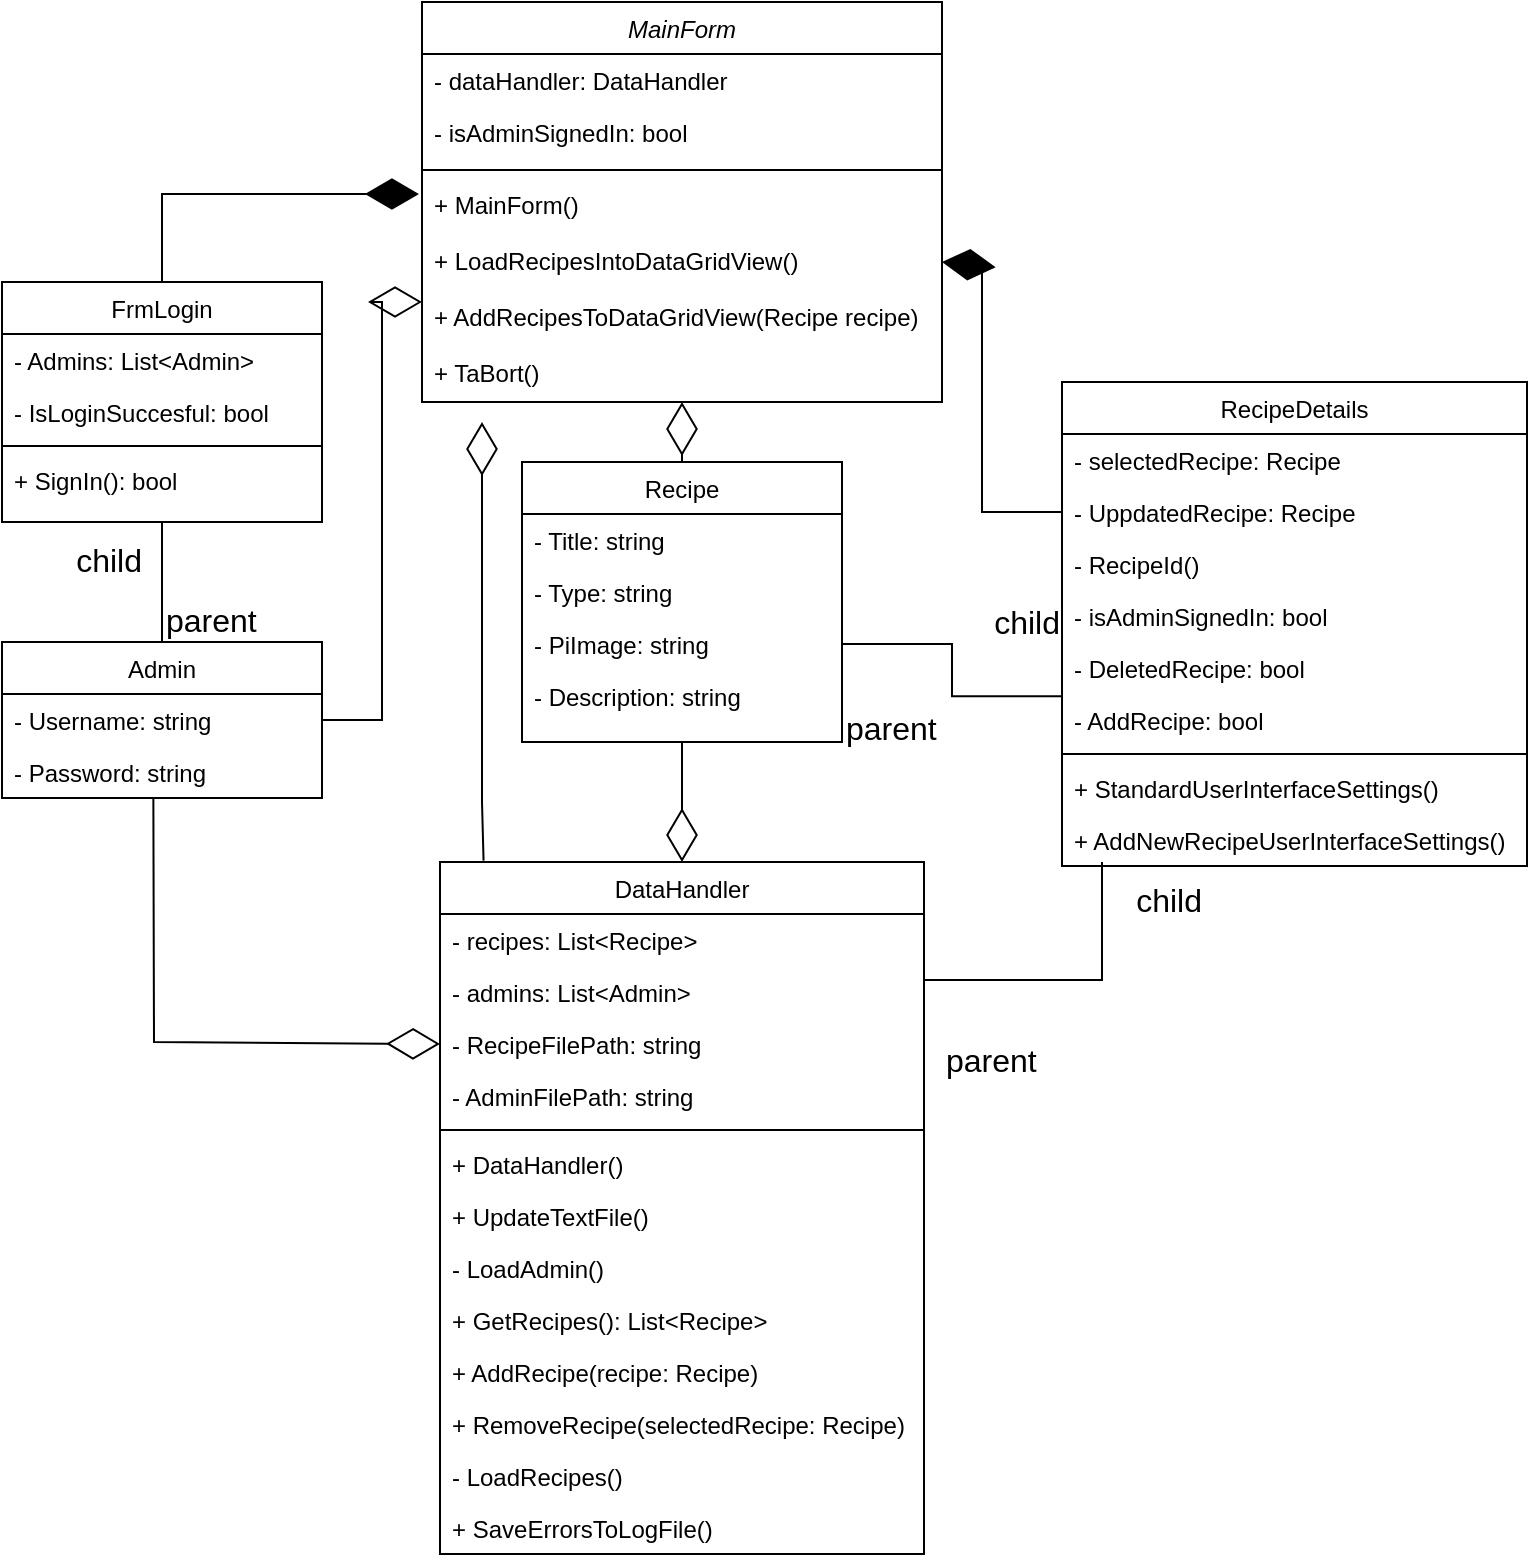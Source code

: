 <mxfile version="22.0.8" type="device">
  <diagram id="C5RBs43oDa-KdzZeNtuy" name="Page-1">
    <mxGraphModel dx="1280" dy="638" grid="1" gridSize="10" guides="1" tooltips="1" connect="1" arrows="1" fold="1" page="1" pageScale="1" pageWidth="827" pageHeight="1169" math="0" shadow="0">
      <root>
        <mxCell id="WIyWlLk6GJQsqaUBKTNV-0" />
        <mxCell id="WIyWlLk6GJQsqaUBKTNV-1" parent="WIyWlLk6GJQsqaUBKTNV-0" />
        <mxCell id="zkfFHV4jXpPFQw0GAbJ--0" value="MainForm" style="swimlane;fontStyle=2;align=center;verticalAlign=top;childLayout=stackLayout;horizontal=1;startSize=26;horizontalStack=0;resizeParent=1;resizeLast=0;collapsible=1;marginBottom=0;rounded=0;shadow=0;strokeWidth=1;labelBackgroundColor=none;" parent="WIyWlLk6GJQsqaUBKTNV-1" vertex="1">
          <mxGeometry x="270" y="10" width="260" height="200" as="geometry">
            <mxRectangle x="230" y="140" width="160" height="26" as="alternateBounds" />
          </mxGeometry>
        </mxCell>
        <mxCell id="zkfFHV4jXpPFQw0GAbJ--1" value="- dataHandler: DataHandler" style="text;align=left;verticalAlign=top;spacingLeft=4;spacingRight=4;overflow=hidden;rotatable=0;points=[[0,0.5],[1,0.5]];portConstraint=eastwest;labelBackgroundColor=none;" parent="zkfFHV4jXpPFQw0GAbJ--0" vertex="1">
          <mxGeometry y="26" width="260" height="26" as="geometry" />
        </mxCell>
        <mxCell id="zkfFHV4jXpPFQw0GAbJ--2" value="- isAdminSignedIn: bool" style="text;align=left;verticalAlign=top;spacingLeft=4;spacingRight=4;overflow=hidden;rotatable=0;points=[[0,0.5],[1,0.5]];portConstraint=eastwest;rounded=0;shadow=0;html=0;labelBackgroundColor=none;" parent="zkfFHV4jXpPFQw0GAbJ--0" vertex="1">
          <mxGeometry y="52" width="260" height="28" as="geometry" />
        </mxCell>
        <mxCell id="s0UP6rJBkMETRK4gE7af-52" value="" style="line;html=1;strokeWidth=1;align=left;verticalAlign=middle;spacingTop=-1;spacingLeft=3;spacingRight=3;rotatable=0;labelPosition=right;points=[];portConstraint=eastwest;labelBackgroundColor=none;" parent="zkfFHV4jXpPFQw0GAbJ--0" vertex="1">
          <mxGeometry y="80" width="260" height="8" as="geometry" />
        </mxCell>
        <mxCell id="s0UP6rJBkMETRK4gE7af-53" value="+ MainForm()" style="text;align=left;verticalAlign=top;spacingLeft=4;spacingRight=4;overflow=hidden;rotatable=0;points=[[0,0.5],[1,0.5]];portConstraint=eastwest;rounded=0;shadow=0;html=0;labelBackgroundColor=none;" parent="zkfFHV4jXpPFQw0GAbJ--0" vertex="1">
          <mxGeometry y="88" width="260" height="28" as="geometry" />
        </mxCell>
        <mxCell id="s0UP6rJBkMETRK4gE7af-55" value="+ LoadRecipesIntoDataGridView()" style="text;align=left;verticalAlign=top;spacingLeft=4;spacingRight=4;overflow=hidden;rotatable=0;points=[[0,0.5],[1,0.5]];portConstraint=eastwest;rounded=0;shadow=0;html=0;labelBackgroundColor=none;" parent="zkfFHV4jXpPFQw0GAbJ--0" vertex="1">
          <mxGeometry y="116" width="260" height="28" as="geometry" />
        </mxCell>
        <mxCell id="XLSCRGU7rU2Q6_84b1eD-3" value="+ AddRecipesToDataGridView(Recipe recipe)" style="text;align=left;verticalAlign=top;spacingLeft=4;spacingRight=4;overflow=hidden;rotatable=0;points=[[0,0.5],[1,0.5]];portConstraint=eastwest;rounded=0;shadow=0;html=0;labelBackgroundColor=none;" vertex="1" parent="zkfFHV4jXpPFQw0GAbJ--0">
          <mxGeometry y="144" width="260" height="28" as="geometry" />
        </mxCell>
        <mxCell id="XLSCRGU7rU2Q6_84b1eD-4" value="+ TaBort()" style="text;align=left;verticalAlign=top;spacingLeft=4;spacingRight=4;overflow=hidden;rotatable=0;points=[[0,0.5],[1,0.5]];portConstraint=eastwest;rounded=0;shadow=0;html=0;labelBackgroundColor=none;" vertex="1" parent="zkfFHV4jXpPFQw0GAbJ--0">
          <mxGeometry y="172" width="260" height="28" as="geometry" />
        </mxCell>
        <mxCell id="zkfFHV4jXpPFQw0GAbJ--6" value="Recipe" style="swimlane;fontStyle=0;align=center;verticalAlign=top;childLayout=stackLayout;horizontal=1;startSize=26;horizontalStack=0;resizeParent=1;resizeLast=0;collapsible=1;marginBottom=0;rounded=0;shadow=0;strokeWidth=1;labelBackgroundColor=none;" parent="WIyWlLk6GJQsqaUBKTNV-1" vertex="1">
          <mxGeometry x="320" y="240" width="160" height="140" as="geometry">
            <mxRectangle x="130" y="380" width="160" height="26" as="alternateBounds" />
          </mxGeometry>
        </mxCell>
        <mxCell id="zkfFHV4jXpPFQw0GAbJ--7" value="- Title: string" style="text;align=left;verticalAlign=top;spacingLeft=4;spacingRight=4;overflow=hidden;rotatable=0;points=[[0,0.5],[1,0.5]];portConstraint=eastwest;labelBackgroundColor=none;" parent="zkfFHV4jXpPFQw0GAbJ--6" vertex="1">
          <mxGeometry y="26" width="160" height="26" as="geometry" />
        </mxCell>
        <mxCell id="zkfFHV4jXpPFQw0GAbJ--8" value="- Type: string" style="text;align=left;verticalAlign=top;spacingLeft=4;spacingRight=4;overflow=hidden;rotatable=0;points=[[0,0.5],[1,0.5]];portConstraint=eastwest;rounded=0;shadow=0;html=0;labelBackgroundColor=none;" parent="zkfFHV4jXpPFQw0GAbJ--6" vertex="1">
          <mxGeometry y="52" width="160" height="26" as="geometry" />
        </mxCell>
        <mxCell id="s0UP6rJBkMETRK4gE7af-20" value="- PiImage: string" style="text;align=left;verticalAlign=top;spacingLeft=4;spacingRight=4;overflow=hidden;rotatable=0;points=[[0,0.5],[1,0.5]];portConstraint=eastwest;rounded=0;shadow=0;html=0;labelBackgroundColor=none;" parent="zkfFHV4jXpPFQw0GAbJ--6" vertex="1">
          <mxGeometry y="78" width="160" height="26" as="geometry" />
        </mxCell>
        <mxCell id="s0UP6rJBkMETRK4gE7af-21" value="- Description: string" style="text;align=left;verticalAlign=top;spacingLeft=4;spacingRight=4;overflow=hidden;rotatable=0;points=[[0,0.5],[1,0.5]];portConstraint=eastwest;rounded=0;shadow=0;html=0;labelBackgroundColor=none;" parent="zkfFHV4jXpPFQw0GAbJ--6" vertex="1">
          <mxGeometry y="104" width="160" height="26" as="geometry" />
        </mxCell>
        <mxCell id="zkfFHV4jXpPFQw0GAbJ--13" value="Admin" style="swimlane;fontStyle=0;align=center;verticalAlign=top;childLayout=stackLayout;horizontal=1;startSize=26;horizontalStack=0;resizeParent=1;resizeLast=0;collapsible=1;marginBottom=0;rounded=0;shadow=0;strokeWidth=1;labelBackgroundColor=none;" parent="WIyWlLk6GJQsqaUBKTNV-1" vertex="1">
          <mxGeometry x="60" y="330" width="160" height="78" as="geometry">
            <mxRectangle x="340" y="380" width="170" height="26" as="alternateBounds" />
          </mxGeometry>
        </mxCell>
        <mxCell id="zkfFHV4jXpPFQw0GAbJ--14" value="- Username: string" style="text;align=left;verticalAlign=top;spacingLeft=4;spacingRight=4;overflow=hidden;rotatable=0;points=[[0,0.5],[1,0.5]];portConstraint=eastwest;labelBackgroundColor=none;" parent="zkfFHV4jXpPFQw0GAbJ--13" vertex="1">
          <mxGeometry y="26" width="160" height="26" as="geometry" />
        </mxCell>
        <mxCell id="s0UP6rJBkMETRK4gE7af-29" value="- Password: string" style="text;align=left;verticalAlign=top;spacingLeft=4;spacingRight=4;overflow=hidden;rotatable=0;points=[[0,0.5],[1,0.5]];portConstraint=eastwest;labelBackgroundColor=none;" parent="zkfFHV4jXpPFQw0GAbJ--13" vertex="1">
          <mxGeometry y="52" width="160" height="26" as="geometry" />
        </mxCell>
        <mxCell id="s0UP6rJBkMETRK4gE7af-23" value="FrmLogin" style="swimlane;fontStyle=0;align=center;verticalAlign=top;childLayout=stackLayout;horizontal=1;startSize=26;horizontalStack=0;resizeParent=1;resizeLast=0;collapsible=1;marginBottom=0;rounded=0;shadow=0;strokeWidth=1;labelBackgroundColor=none;" parent="WIyWlLk6GJQsqaUBKTNV-1" vertex="1">
          <mxGeometry x="60" y="150" width="160" height="120" as="geometry">
            <mxRectangle x="340" y="380" width="170" height="26" as="alternateBounds" />
          </mxGeometry>
        </mxCell>
        <mxCell id="s0UP6rJBkMETRK4gE7af-24" value="- Admins: List&lt;Admin&gt;" style="text;align=left;verticalAlign=top;spacingLeft=4;spacingRight=4;overflow=hidden;rotatable=0;points=[[0,0.5],[1,0.5]];portConstraint=eastwest;labelBackgroundColor=none;" parent="s0UP6rJBkMETRK4gE7af-23" vertex="1">
          <mxGeometry y="26" width="160" height="26" as="geometry" />
        </mxCell>
        <mxCell id="s0UP6rJBkMETRK4gE7af-30" value="- IsLoginSuccesful: bool" style="text;align=left;verticalAlign=top;spacingLeft=4;spacingRight=4;overflow=hidden;rotatable=0;points=[[0,0.5],[1,0.5]];portConstraint=eastwest;labelBackgroundColor=none;" parent="s0UP6rJBkMETRK4gE7af-23" vertex="1">
          <mxGeometry y="52" width="160" height="26" as="geometry" />
        </mxCell>
        <mxCell id="s0UP6rJBkMETRK4gE7af-25" value="" style="line;html=1;strokeWidth=1;align=left;verticalAlign=middle;spacingTop=-1;spacingLeft=3;spacingRight=3;rotatable=0;labelPosition=right;points=[];portConstraint=eastwest;labelBackgroundColor=none;" parent="s0UP6rJBkMETRK4gE7af-23" vertex="1">
          <mxGeometry y="78" width="160" height="8" as="geometry" />
        </mxCell>
        <mxCell id="s0UP6rJBkMETRK4gE7af-31" value="+ SignIn(): bool" style="text;align=left;verticalAlign=top;spacingLeft=4;spacingRight=4;overflow=hidden;rotatable=0;points=[[0,0.5],[1,0.5]];portConstraint=eastwest;labelBackgroundColor=none;" parent="s0UP6rJBkMETRK4gE7af-23" vertex="1">
          <mxGeometry y="86" width="160" height="24" as="geometry" />
        </mxCell>
        <mxCell id="s0UP6rJBkMETRK4gE7af-32" value="RecipeDetails" style="swimlane;fontStyle=0;align=center;verticalAlign=top;childLayout=stackLayout;horizontal=1;startSize=26;horizontalStack=0;resizeParent=1;resizeLast=0;collapsible=1;marginBottom=0;rounded=0;shadow=0;strokeWidth=1;labelBackgroundColor=none;" parent="WIyWlLk6GJQsqaUBKTNV-1" vertex="1">
          <mxGeometry x="590" y="200" width="232.5" height="242" as="geometry">
            <mxRectangle x="550" y="140" width="160" height="26" as="alternateBounds" />
          </mxGeometry>
        </mxCell>
        <mxCell id="s0UP6rJBkMETRK4gE7af-33" value="- selectedRecipe: Recipe" style="text;align=left;verticalAlign=top;spacingLeft=4;spacingRight=4;overflow=hidden;rotatable=0;points=[[0,0.5],[1,0.5]];portConstraint=eastwest;labelBackgroundColor=none;" parent="s0UP6rJBkMETRK4gE7af-32" vertex="1">
          <mxGeometry y="26" width="232.5" height="26" as="geometry" />
        </mxCell>
        <mxCell id="s0UP6rJBkMETRK4gE7af-34" value="- UppdatedRecipe: Recipe" style="text;align=left;verticalAlign=top;spacingLeft=4;spacingRight=4;overflow=hidden;rotatable=0;points=[[0,0.5],[1,0.5]];portConstraint=eastwest;rounded=0;shadow=0;html=0;labelBackgroundColor=none;" parent="s0UP6rJBkMETRK4gE7af-32" vertex="1">
          <mxGeometry y="52" width="232.5" height="26" as="geometry" />
        </mxCell>
        <mxCell id="XLSCRGU7rU2Q6_84b1eD-2" value="- RecipeId()" style="text;align=left;verticalAlign=top;spacingLeft=4;spacingRight=4;overflow=hidden;rotatable=0;points=[[0,0.5],[1,0.5]];portConstraint=eastwest;rounded=0;shadow=0;html=0;labelBackgroundColor=none;" vertex="1" parent="s0UP6rJBkMETRK4gE7af-32">
          <mxGeometry y="78" width="232.5" height="26" as="geometry" />
        </mxCell>
        <mxCell id="s0UP6rJBkMETRK4gE7af-42" value="- isAdminSignedIn: bool" style="text;align=left;verticalAlign=top;spacingLeft=4;spacingRight=4;overflow=hidden;rotatable=0;points=[[0,0.5],[1,0.5]];portConstraint=eastwest;rounded=0;shadow=0;html=0;labelBackgroundColor=none;" parent="s0UP6rJBkMETRK4gE7af-32" vertex="1">
          <mxGeometry y="104" width="232.5" height="26" as="geometry" />
        </mxCell>
        <mxCell id="s0UP6rJBkMETRK4gE7af-44" value="- DeletedRecipe: bool" style="text;align=left;verticalAlign=top;spacingLeft=4;spacingRight=4;overflow=hidden;rotatable=0;points=[[0,0.5],[1,0.5]];portConstraint=eastwest;rounded=0;shadow=0;html=0;labelBackgroundColor=none;" parent="s0UP6rJBkMETRK4gE7af-32" vertex="1">
          <mxGeometry y="130" width="232.5" height="26" as="geometry" />
        </mxCell>
        <mxCell id="s0UP6rJBkMETRK4gE7af-45" value="- AddRecipe: bool" style="text;align=left;verticalAlign=top;spacingLeft=4;spacingRight=4;overflow=hidden;rotatable=0;points=[[0,0.5],[1,0.5]];portConstraint=eastwest;rounded=0;shadow=0;html=0;labelBackgroundColor=none;" parent="s0UP6rJBkMETRK4gE7af-32" vertex="1">
          <mxGeometry y="156" width="232.5" height="26" as="geometry" />
        </mxCell>
        <mxCell id="s0UP6rJBkMETRK4gE7af-35" value="" style="line;html=1;strokeWidth=1;align=left;verticalAlign=middle;spacingTop=-1;spacingLeft=3;spacingRight=3;rotatable=0;labelPosition=right;points=[];portConstraint=eastwest;labelBackgroundColor=none;" parent="s0UP6rJBkMETRK4gE7af-32" vertex="1">
          <mxGeometry y="182" width="232.5" height="8" as="geometry" />
        </mxCell>
        <mxCell id="s0UP6rJBkMETRK4gE7af-43" value="+ StandardUserInterfaceSettings()        " style="text;align=left;verticalAlign=top;spacingLeft=4;spacingRight=4;overflow=hidden;rotatable=0;points=[[0,0.5],[1,0.5]];portConstraint=eastwest;rounded=0;shadow=0;html=0;labelBackgroundColor=none;" parent="s0UP6rJBkMETRK4gE7af-32" vertex="1">
          <mxGeometry y="190" width="232.5" height="26" as="geometry" />
        </mxCell>
        <mxCell id="s0UP6rJBkMETRK4gE7af-36" value="+ AddNewRecipeUserInterfaceSettings()" style="text;align=left;verticalAlign=top;spacingLeft=4;spacingRight=4;overflow=hidden;rotatable=0;points=[[0,0.5],[1,0.5]];portConstraint=eastwest;labelBackgroundColor=none;" parent="s0UP6rJBkMETRK4gE7af-32" vertex="1">
          <mxGeometry y="216" width="232.5" height="26" as="geometry" />
        </mxCell>
        <mxCell id="s0UP6rJBkMETRK4gE7af-83" value="" style="endArrow=diamondThin;endFill=1;endSize=24;html=1;rounded=0;fontSize=12;exitX=0;exitY=0.5;exitDx=0;exitDy=0;entryX=1;entryY=0.5;entryDx=0;entryDy=0;" parent="WIyWlLk6GJQsqaUBKTNV-1" source="s0UP6rJBkMETRK4gE7af-34" target="s0UP6rJBkMETRK4gE7af-55" edge="1">
          <mxGeometry width="160" relative="1" as="geometry">
            <mxPoint x="140" y="120" as="sourcePoint" />
            <mxPoint x="300" y="120" as="targetPoint" />
            <Array as="points">
              <mxPoint x="550" y="265" />
              <mxPoint x="550" y="142" />
            </Array>
          </mxGeometry>
        </mxCell>
        <mxCell id="s0UP6rJBkMETRK4gE7af-84" value="" style="endArrow=diamondThin;endFill=1;endSize=24;html=1;rounded=0;fontSize=12;entryX=-0.006;entryY=0.286;entryDx=0;entryDy=0;exitX=0.5;exitY=0;exitDx=0;exitDy=0;entryPerimeter=0;" parent="WIyWlLk6GJQsqaUBKTNV-1" source="s0UP6rJBkMETRK4gE7af-23" target="s0UP6rJBkMETRK4gE7af-53" edge="1">
          <mxGeometry width="160" relative="1" as="geometry">
            <mxPoint x="560" y="130" as="sourcePoint" />
            <mxPoint x="510" y="370" as="targetPoint" />
            <Array as="points">
              <mxPoint x="140" y="106" />
              <mxPoint x="240" y="106" />
            </Array>
          </mxGeometry>
        </mxCell>
        <mxCell id="zkfFHV4jXpPFQw0GAbJ--17" value="DataHandler" style="swimlane;fontStyle=0;align=center;verticalAlign=top;childLayout=stackLayout;horizontal=1;startSize=26;horizontalStack=0;resizeParent=1;resizeLast=0;collapsible=1;marginBottom=0;rounded=0;shadow=0;strokeWidth=1;labelBackgroundColor=none;" parent="WIyWlLk6GJQsqaUBKTNV-1" vertex="1">
          <mxGeometry x="279" y="440" width="242" height="346" as="geometry">
            <mxRectangle x="550" y="140" width="160" height="26" as="alternateBounds" />
          </mxGeometry>
        </mxCell>
        <mxCell id="zkfFHV4jXpPFQw0GAbJ--18" value="- recipes: List&lt;Recipe&gt;" style="text;align=left;verticalAlign=top;spacingLeft=4;spacingRight=4;overflow=hidden;rotatable=0;points=[[0,0.5],[1,0.5]];portConstraint=eastwest;labelBackgroundColor=none;" parent="zkfFHV4jXpPFQw0GAbJ--17" vertex="1">
          <mxGeometry y="26" width="242" height="26" as="geometry" />
        </mxCell>
        <mxCell id="zkfFHV4jXpPFQw0GAbJ--19" value="- admins: List&lt;Admin&gt;" style="text;align=left;verticalAlign=top;spacingLeft=4;spacingRight=4;overflow=hidden;rotatable=0;points=[[0,0.5],[1,0.5]];portConstraint=eastwest;rounded=0;shadow=0;html=0;labelBackgroundColor=none;" parent="zkfFHV4jXpPFQw0GAbJ--17" vertex="1">
          <mxGeometry y="52" width="242" height="26" as="geometry" />
        </mxCell>
        <mxCell id="s0UP6rJBkMETRK4gE7af-63" value="- RecipeFilePath: string" style="text;align=left;verticalAlign=top;spacingLeft=4;spacingRight=4;overflow=hidden;rotatable=0;points=[[0,0.5],[1,0.5]];portConstraint=eastwest;rounded=0;shadow=0;html=0;labelBackgroundColor=none;" parent="zkfFHV4jXpPFQw0GAbJ--17" vertex="1">
          <mxGeometry y="78" width="242" height="26" as="geometry" />
        </mxCell>
        <mxCell id="s0UP6rJBkMETRK4gE7af-64" value="- AdminFilePath: string" style="text;align=left;verticalAlign=top;spacingLeft=4;spacingRight=4;overflow=hidden;rotatable=0;points=[[0,0.5],[1,0.5]];portConstraint=eastwest;rounded=0;shadow=0;html=0;labelBackgroundColor=none;" parent="zkfFHV4jXpPFQw0GAbJ--17" vertex="1">
          <mxGeometry y="104" width="242" height="26" as="geometry" />
        </mxCell>
        <mxCell id="zkfFHV4jXpPFQw0GAbJ--23" value="" style="line;html=1;strokeWidth=1;align=left;verticalAlign=middle;spacingTop=-1;spacingLeft=3;spacingRight=3;rotatable=0;labelPosition=right;points=[];portConstraint=eastwest;labelBackgroundColor=none;" parent="zkfFHV4jXpPFQw0GAbJ--17" vertex="1">
          <mxGeometry y="130" width="242" height="8" as="geometry" />
        </mxCell>
        <mxCell id="zkfFHV4jXpPFQw0GAbJ--24" value="+ DataHandler()" style="text;align=left;verticalAlign=top;spacingLeft=4;spacingRight=4;overflow=hidden;rotatable=0;points=[[0,0.5],[1,0.5]];portConstraint=eastwest;labelBackgroundColor=none;" parent="zkfFHV4jXpPFQw0GAbJ--17" vertex="1">
          <mxGeometry y="138" width="242" height="26" as="geometry" />
        </mxCell>
        <mxCell id="s0UP6rJBkMETRK4gE7af-14" value="+ UpdateTextFile()" style="text;align=left;verticalAlign=top;spacingLeft=4;spacingRight=4;overflow=hidden;rotatable=0;points=[[0,0.5],[1,0.5]];portConstraint=eastwest;labelBackgroundColor=none;" parent="zkfFHV4jXpPFQw0GAbJ--17" vertex="1">
          <mxGeometry y="164" width="242" height="26" as="geometry" />
        </mxCell>
        <mxCell id="zkfFHV4jXpPFQw0GAbJ--25" value="- LoadAdmin()" style="text;align=left;verticalAlign=top;spacingLeft=4;spacingRight=4;overflow=hidden;rotatable=0;points=[[0,0.5],[1,0.5]];portConstraint=eastwest;labelBackgroundColor=none;" parent="zkfFHV4jXpPFQw0GAbJ--17" vertex="1">
          <mxGeometry y="190" width="242" height="26" as="geometry" />
        </mxCell>
        <mxCell id="s0UP6rJBkMETRK4gE7af-15" value="+ GetRecipes(): List&lt;Recipe&gt;" style="text;align=left;verticalAlign=top;spacingLeft=4;spacingRight=4;overflow=hidden;rotatable=0;points=[[0,0.5],[1,0.5]];portConstraint=eastwest;labelBackgroundColor=none;" parent="zkfFHV4jXpPFQw0GAbJ--17" vertex="1">
          <mxGeometry y="216" width="242" height="26" as="geometry" />
        </mxCell>
        <mxCell id="s0UP6rJBkMETRK4gE7af-16" value="+ AddRecipe(recipe: Recipe)" style="text;align=left;verticalAlign=top;spacingLeft=4;spacingRight=4;overflow=hidden;rotatable=0;points=[[0,0.5],[1,0.5]];portConstraint=eastwest;labelBackgroundColor=none;" parent="zkfFHV4jXpPFQw0GAbJ--17" vertex="1">
          <mxGeometry y="242" width="242" height="26" as="geometry" />
        </mxCell>
        <mxCell id="s0UP6rJBkMETRK4gE7af-17" value="+ RemoveRecipe(selectedRecipe: Recipe)" style="text;align=left;verticalAlign=top;spacingLeft=4;spacingRight=4;overflow=hidden;rotatable=0;points=[[0,0.5],[1,0.5]];portConstraint=eastwest;labelBackgroundColor=none;" parent="zkfFHV4jXpPFQw0GAbJ--17" vertex="1">
          <mxGeometry y="268" width="242" height="26" as="geometry" />
        </mxCell>
        <mxCell id="s0UP6rJBkMETRK4gE7af-67" value="- LoadRecipes()" style="text;align=left;verticalAlign=top;spacingLeft=4;spacingRight=4;overflow=hidden;rotatable=0;points=[[0,0.5],[1,0.5]];portConstraint=eastwest;labelBackgroundColor=none;" parent="zkfFHV4jXpPFQw0GAbJ--17" vertex="1">
          <mxGeometry y="294" width="242" height="26" as="geometry" />
        </mxCell>
        <mxCell id="XLSCRGU7rU2Q6_84b1eD-1" value="+ SaveErrorsToLogFile()" style="text;align=left;verticalAlign=top;spacingLeft=4;spacingRight=4;overflow=hidden;rotatable=0;points=[[0,0.5],[1,0.5]];portConstraint=eastwest;labelBackgroundColor=none;" vertex="1" parent="zkfFHV4jXpPFQw0GAbJ--17">
          <mxGeometry y="320" width="242" height="26" as="geometry" />
        </mxCell>
        <mxCell id="s0UP6rJBkMETRK4gE7af-85" value="" style="endArrow=diamondThin;endFill=0;endSize=24;html=1;rounded=0;fontSize=12;exitX=0.09;exitY=-0.002;exitDx=0;exitDy=0;exitPerimeter=0;" parent="WIyWlLk6GJQsqaUBKTNV-1" source="zkfFHV4jXpPFQw0GAbJ--17" edge="1">
          <mxGeometry width="160" relative="1" as="geometry">
            <mxPoint x="370" y="470" as="sourcePoint" />
            <mxPoint x="300" y="220" as="targetPoint" />
            <Array as="points">
              <mxPoint x="300" y="410" />
              <mxPoint x="300" y="370" />
              <mxPoint x="300" y="320" />
              <mxPoint x="300" y="220" />
            </Array>
          </mxGeometry>
        </mxCell>
        <mxCell id="s0UP6rJBkMETRK4gE7af-86" value="" style="endArrow=diamondThin;endFill=0;endSize=24;html=1;rounded=0;fontSize=12;exitX=0.5;exitY=0;exitDx=0;exitDy=0;entryX=0.5;entryY=1;entryDx=0;entryDy=0;" parent="WIyWlLk6GJQsqaUBKTNV-1" source="zkfFHV4jXpPFQw0GAbJ--6" target="zkfFHV4jXpPFQw0GAbJ--0" edge="1">
          <mxGeometry width="160" relative="1" as="geometry">
            <mxPoint x="410" y="240" as="sourcePoint" />
            <mxPoint x="300" y="126" as="targetPoint" />
            <Array as="points">
              <mxPoint x="420" y="240" />
              <mxPoint x="400" y="240" />
            </Array>
          </mxGeometry>
        </mxCell>
        <mxCell id="s0UP6rJBkMETRK4gE7af-87" value="" style="endArrow=diamondThin;endFill=0;endSize=24;html=1;rounded=0;fontSize=12;exitX=1;exitY=0.5;exitDx=0;exitDy=0;" parent="WIyWlLk6GJQsqaUBKTNV-1" source="zkfFHV4jXpPFQw0GAbJ--14" edge="1">
          <mxGeometry width="160" relative="1" as="geometry">
            <mxPoint x="420" y="250" as="sourcePoint" />
            <mxPoint x="270" y="160" as="targetPoint" />
            <Array as="points">
              <mxPoint x="250" y="369" />
              <mxPoint x="250" y="279" />
              <mxPoint x="250" y="160" />
            </Array>
          </mxGeometry>
        </mxCell>
        <mxCell id="s0UP6rJBkMETRK4gE7af-90" value="" style="endArrow=none;html=1;edgeStyle=orthogonalEdgeStyle;rounded=0;fontSize=12;startSize=8;endSize=8;exitX=0.5;exitY=0;exitDx=0;exitDy=0;entryX=0.5;entryY=1;entryDx=0;entryDy=0;" parent="WIyWlLk6GJQsqaUBKTNV-1" source="zkfFHV4jXpPFQw0GAbJ--13" target="s0UP6rJBkMETRK4gE7af-23" edge="1">
          <mxGeometry relative="1" as="geometry">
            <mxPoint x="310" y="370" as="sourcePoint" />
            <mxPoint x="130" y="190" as="targetPoint" />
          </mxGeometry>
        </mxCell>
        <mxCell id="s0UP6rJBkMETRK4gE7af-91" value="parent" style="edgeLabel;resizable=0;html=1;align=left;verticalAlign=bottom;fontSize=16;" parent="s0UP6rJBkMETRK4gE7af-90" connectable="0" vertex="1">
          <mxGeometry x="-1" relative="1" as="geometry" />
        </mxCell>
        <mxCell id="s0UP6rJBkMETRK4gE7af-92" value="child" style="edgeLabel;resizable=0;html=1;align=right;verticalAlign=bottom;fontSize=16;" parent="s0UP6rJBkMETRK4gE7af-90" connectable="0" vertex="1">
          <mxGeometry x="1" relative="1" as="geometry">
            <mxPoint x="-10" y="30" as="offset" />
          </mxGeometry>
        </mxCell>
        <mxCell id="s0UP6rJBkMETRK4gE7af-93" value="" style="endArrow=none;html=1;edgeStyle=orthogonalEdgeStyle;rounded=0;fontSize=12;startSize=8;endSize=8;exitX=0.001;exitY=0.041;exitDx=0;exitDy=0;exitPerimeter=0;entryX=1;entryY=0.5;entryDx=0;entryDy=0;" parent="WIyWlLk6GJQsqaUBKTNV-1" source="s0UP6rJBkMETRK4gE7af-45" target="s0UP6rJBkMETRK4gE7af-20" edge="1">
          <mxGeometry relative="1" as="geometry">
            <mxPoint x="310" y="370" as="sourcePoint" />
            <mxPoint x="480" y="330" as="targetPoint" />
          </mxGeometry>
        </mxCell>
        <mxCell id="s0UP6rJBkMETRK4gE7af-94" value="parent" style="edgeLabel;resizable=0;html=1;align=left;verticalAlign=bottom;fontSize=16;" parent="s0UP6rJBkMETRK4gE7af-93" connectable="0" vertex="1">
          <mxGeometry x="-1" relative="1" as="geometry">
            <mxPoint x="-110" y="27" as="offset" />
          </mxGeometry>
        </mxCell>
        <mxCell id="s0UP6rJBkMETRK4gE7af-95" value="child" style="edgeLabel;resizable=0;html=1;align=right;verticalAlign=bottom;fontSize=16;" parent="s0UP6rJBkMETRK4gE7af-93" connectable="0" vertex="1">
          <mxGeometry x="1" relative="1" as="geometry">
            <mxPoint x="110" as="offset" />
          </mxGeometry>
        </mxCell>
        <mxCell id="s0UP6rJBkMETRK4gE7af-96" value="" style="endArrow=none;html=1;edgeStyle=orthogonalEdgeStyle;rounded=0;fontSize=12;startSize=8;endSize=8;entryX=1;entryY=0.5;entryDx=0;entryDy=0;" parent="WIyWlLk6GJQsqaUBKTNV-1" edge="1">
          <mxGeometry relative="1" as="geometry">
            <mxPoint x="610" y="460" as="sourcePoint" />
            <mxPoint x="521" y="499" as="targetPoint" />
            <Array as="points">
              <mxPoint x="610" y="440" />
              <mxPoint x="610" y="499" />
            </Array>
          </mxGeometry>
        </mxCell>
        <mxCell id="s0UP6rJBkMETRK4gE7af-97" value="parent" style="edgeLabel;resizable=0;html=1;align=left;verticalAlign=bottom;fontSize=16;" parent="s0UP6rJBkMETRK4gE7af-96" connectable="0" vertex="1">
          <mxGeometry x="-1" relative="1" as="geometry">
            <mxPoint x="-80" y="90" as="offset" />
          </mxGeometry>
        </mxCell>
        <mxCell id="s0UP6rJBkMETRK4gE7af-98" value="child" style="edgeLabel;resizable=0;html=1;align=right;verticalAlign=bottom;fontSize=16;" parent="s0UP6rJBkMETRK4gE7af-96" connectable="0" vertex="1">
          <mxGeometry x="1" relative="1" as="geometry">
            <mxPoint x="139" y="-29" as="offset" />
          </mxGeometry>
        </mxCell>
        <mxCell id="s0UP6rJBkMETRK4gE7af-99" value="" style="endArrow=diamondThin;endFill=0;endSize=24;html=1;rounded=0;fontSize=12;entryX=0.5;entryY=0;entryDx=0;entryDy=0;exitX=0.5;exitY=1;exitDx=0;exitDy=0;" parent="WIyWlLk6GJQsqaUBKTNV-1" source="zkfFHV4jXpPFQw0GAbJ--6" target="zkfFHV4jXpPFQw0GAbJ--17" edge="1">
          <mxGeometry width="160" relative="1" as="geometry">
            <mxPoint x="310" y="370" as="sourcePoint" />
            <mxPoint x="470" y="370" as="targetPoint" />
            <Array as="points" />
          </mxGeometry>
        </mxCell>
        <mxCell id="s0UP6rJBkMETRK4gE7af-100" value="" style="endArrow=diamondThin;endFill=0;endSize=24;html=1;rounded=0;fontSize=12;entryX=0;entryY=0.5;entryDx=0;entryDy=0;exitX=0.473;exitY=1.01;exitDx=0;exitDy=0;exitPerimeter=0;" parent="WIyWlLk6GJQsqaUBKTNV-1" source="s0UP6rJBkMETRK4gE7af-29" target="s0UP6rJBkMETRK4gE7af-63" edge="1">
          <mxGeometry width="160" relative="1" as="geometry">
            <mxPoint x="310" y="370" as="sourcePoint" />
            <mxPoint x="470" y="370" as="targetPoint" />
            <Array as="points">
              <mxPoint x="136" y="530" />
            </Array>
          </mxGeometry>
        </mxCell>
      </root>
    </mxGraphModel>
  </diagram>
</mxfile>
